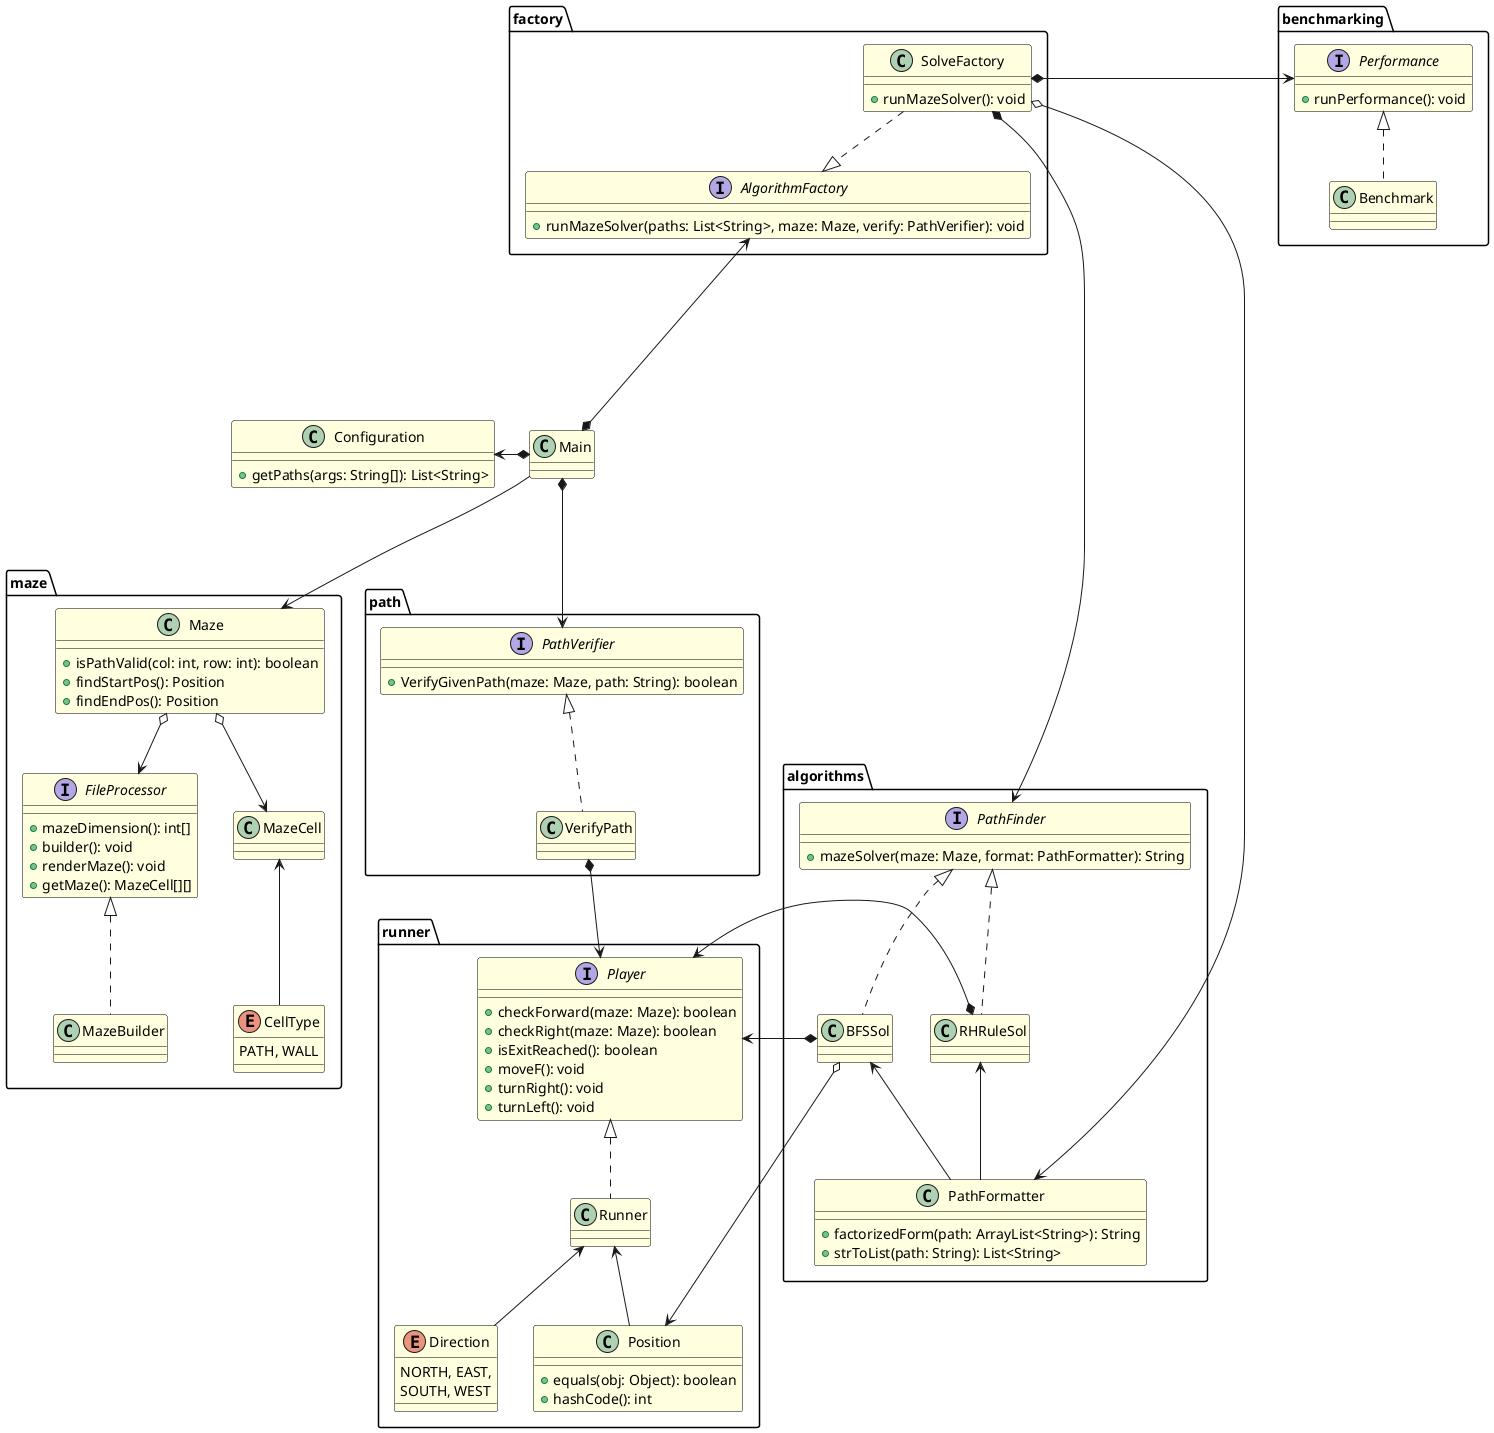 @startuml MainConcepts
!define MyTheme
skinparam class {
    BackgroundColor #LightYellow
    BorderColor #000000
    FontColor #000000
}

skinparam stereotypeCBackgroundColor #LightYellow
skinparam stereotypeCBorderColor #000000
skinparam stereotypeCFontColor #000000


package algorithms{
    class RHRuleSol
    class BFSSol

    interface PathFinder{
        + mazeSolver(maze: Maze, format: PathFormatter): String 
    }

    class PathFormatter {
        + factorizedForm(path: ArrayList<String>): String
        + strToList(path: String): List<String>
    }
}

package benchmarking{
    class Benchmark{
        
    }
    interface Performance {
        + runPerformance(): void
    }
}

package factory{
    interface AlgorithmFactory{
        + runMazeSolver(paths: List<String>, maze: Maze, verify: PathVerifier): void
    }
    class SolveFactory{
        + runMazeSolver(): void
    }
}

package maze{
    enum CellType{
        PATH, WALL
    }
    interface FileProcessor{
        + mazeDimension(): int[]
        + builder(): void
        + renderMaze(): void
        + getMaze(): MazeCell[][]
    }
    class Maze{
        + isPathValid(col: int, row: int): boolean
        + findStartPos(): Position
        + findEndPos(): Position
    }
    class MazeBuilder

    class MazeCell
}

package runner{
    enum Direction{
        NORTH, EAST,
        SOUTH, WEST
    }
    interface Player{
        + checkForward(maze: Maze): boolean
        + checkRight(maze: Maze): boolean
        + isExitReached(): boolean
        + moveF(): void
        + turnRight(): void
        + turnLeft(): void
    }
    class Position{
        + equals(obj: Object): boolean
        + hashCode(): int
    }
    class Runner
}

package path {
    class VerifyPath

    interface PathVerifier{
        + VerifyGivenPath(maze: Maze, path: String): boolean
    }

}

class Configuration{
    + getPaths(args: String[]): List<String>
}

class Main

' algorithms:
PathFinder <|.. RHRuleSol
PathFinder <|.. BFSSol
PathFormatter -up-> BFSSol
PathFormatter -up-> RHRuleSol

' maze:
FileProcessor <|.. MazeBuilder
FileProcessor <-up-o Maze
Maze o--> MazeCell
MazeCell <-- CellType

' runner:
Player <|.. Runner
Runner <-- Direction
Runner <-- Position

' path:
PathVerifier <|.. VerifyPath

' factory:
SolveFactory ..|> AlgorithmFactory

' benchmarking:
Benchmark .up.|> Performance

Main *--up--> AlgorithmFactory
Main *--down-> PathVerifier
Main *-left-> Configuration
Main ---> Maze

SolveFactory *-right-> Performance
SolveFactory *--> PathFinder
SolveFactory o--> PathFormatter

VerifyPath *--> Player

RHRuleSol *-left-> Player
BFSSol *--left--> Player
BFSSol o--right--> Position
@enduml